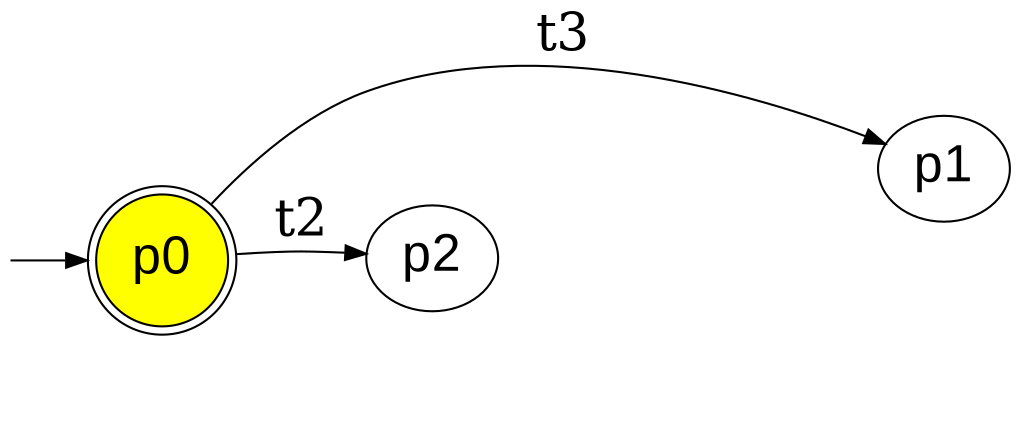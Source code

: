 digraph G {
  fontname=courier;
  rankdir=LR; graph[labeljust=l,nojustify=true]
  node [fontname=Arial, fontsize=25];
  edge [fontsize=25];
// Initial state
I0 [label="", style=invis, width=0]
I0 -> p0;
// 2 final states
// all 4 states
p3 [label="", style=invis, width=0]
p3 -> p3 [label="t9",style=invis]
p3 -> p1 [label="t11",style=invis]
p3 -> p2 [label="t7",style=invis]
p3 -> p0 [label="t8",style=invis]
p0 [label="p0",shape="doublecircle",fillcolor="yellow",style="filled"]
p0 -> p1 [label="t3"]
p0 -> p2 [label="t2"]
p2 [label="p2"]
p2 -> p3 [label="t4",style=invis]
p2 -> p1 [label="t10",style=invis]
p2 -> p2 [label="t6",style=invis]
p2 -> p0 [label="t5",style=invis]
p1 [label="p1"]
p1 -> p1 [label="t1",style=invis]
}
